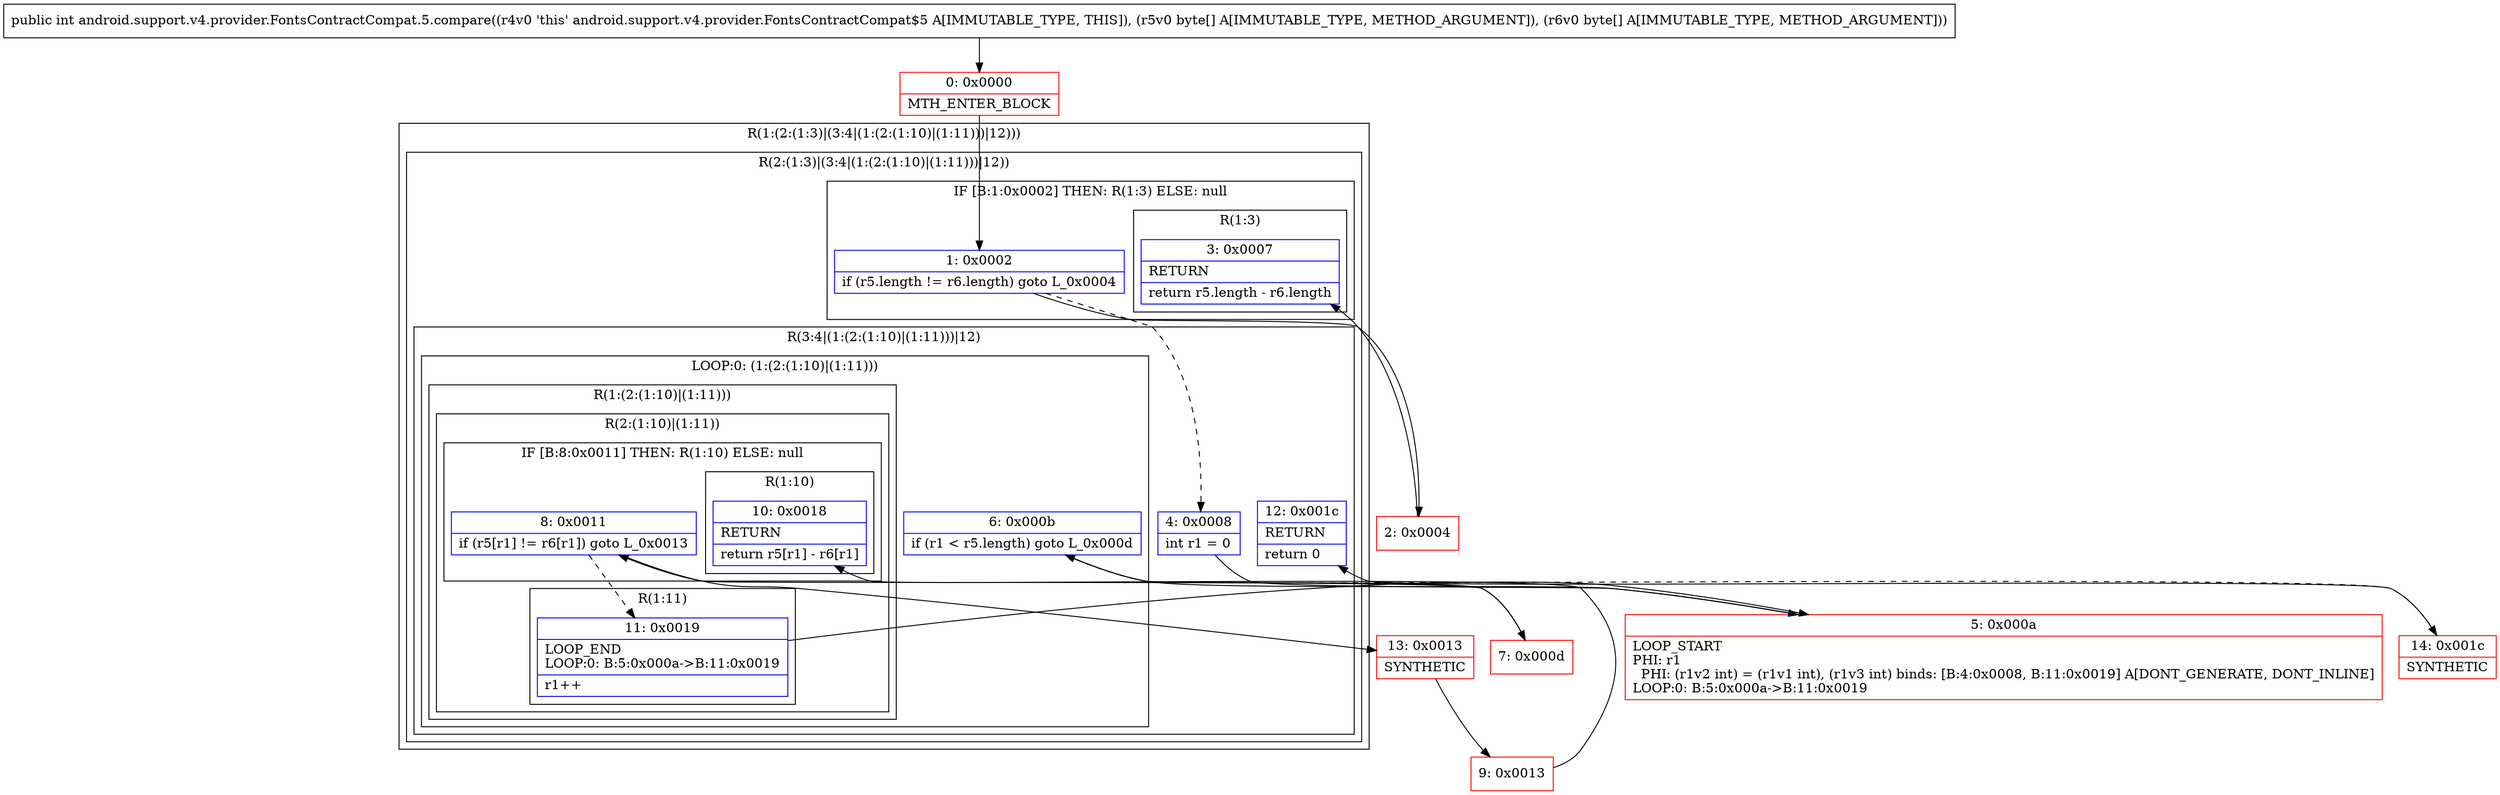 digraph "CFG forandroid.support.v4.provider.FontsContractCompat.5.compare([B[B)I" {
subgraph cluster_Region_1259680802 {
label = "R(1:(2:(1:3)|(3:4|(1:(2:(1:10)|(1:11)))|12)))";
node [shape=record,color=blue];
subgraph cluster_Region_1073859508 {
label = "R(2:(1:3)|(3:4|(1:(2:(1:10)|(1:11)))|12))";
node [shape=record,color=blue];
subgraph cluster_IfRegion_1585262478 {
label = "IF [B:1:0x0002] THEN: R(1:3) ELSE: null";
node [shape=record,color=blue];
Node_1 [shape=record,label="{1\:\ 0x0002|if (r5.length != r6.length) goto L_0x0004\l}"];
subgraph cluster_Region_1271864885 {
label = "R(1:3)";
node [shape=record,color=blue];
Node_3 [shape=record,label="{3\:\ 0x0007|RETURN\l|return r5.length \- r6.length\l}"];
}
}
subgraph cluster_Region_717859806 {
label = "R(3:4|(1:(2:(1:10)|(1:11)))|12)";
node [shape=record,color=blue];
Node_4 [shape=record,label="{4\:\ 0x0008|int r1 = 0\l}"];
subgraph cluster_LoopRegion_1222004492 {
label = "LOOP:0: (1:(2:(1:10)|(1:11)))";
node [shape=record,color=blue];
Node_6 [shape=record,label="{6\:\ 0x000b|if (r1 \< r5.length) goto L_0x000d\l}"];
subgraph cluster_Region_697931594 {
label = "R(1:(2:(1:10)|(1:11)))";
node [shape=record,color=blue];
subgraph cluster_Region_1728816550 {
label = "R(2:(1:10)|(1:11))";
node [shape=record,color=blue];
subgraph cluster_IfRegion_1469744933 {
label = "IF [B:8:0x0011] THEN: R(1:10) ELSE: null";
node [shape=record,color=blue];
Node_8 [shape=record,label="{8\:\ 0x0011|if (r5[r1] != r6[r1]) goto L_0x0013\l}"];
subgraph cluster_Region_820662611 {
label = "R(1:10)";
node [shape=record,color=blue];
Node_10 [shape=record,label="{10\:\ 0x0018|RETURN\l|return r5[r1] \- r6[r1]\l}"];
}
}
subgraph cluster_Region_2028444752 {
label = "R(1:11)";
node [shape=record,color=blue];
Node_11 [shape=record,label="{11\:\ 0x0019|LOOP_END\lLOOP:0: B:5:0x000a\-\>B:11:0x0019\l|r1++\l}"];
}
}
}
}
Node_12 [shape=record,label="{12\:\ 0x001c|RETURN\l|return 0\l}"];
}
}
}
Node_0 [shape=record,color=red,label="{0\:\ 0x0000|MTH_ENTER_BLOCK\l}"];
Node_2 [shape=record,color=red,label="{2\:\ 0x0004}"];
Node_5 [shape=record,color=red,label="{5\:\ 0x000a|LOOP_START\lPHI: r1 \l  PHI: (r1v2 int) = (r1v1 int), (r1v3 int) binds: [B:4:0x0008, B:11:0x0019] A[DONT_GENERATE, DONT_INLINE]\lLOOP:0: B:5:0x000a\-\>B:11:0x0019\l}"];
Node_7 [shape=record,color=red,label="{7\:\ 0x000d}"];
Node_9 [shape=record,color=red,label="{9\:\ 0x0013}"];
Node_13 [shape=record,color=red,label="{13\:\ 0x0013|SYNTHETIC\l}"];
Node_14 [shape=record,color=red,label="{14\:\ 0x001c|SYNTHETIC\l}"];
MethodNode[shape=record,label="{public int android.support.v4.provider.FontsContractCompat.5.compare((r4v0 'this' android.support.v4.provider.FontsContractCompat$5 A[IMMUTABLE_TYPE, THIS]), (r5v0 byte[] A[IMMUTABLE_TYPE, METHOD_ARGUMENT]), (r6v0 byte[] A[IMMUTABLE_TYPE, METHOD_ARGUMENT])) }"];
MethodNode -> Node_0;
Node_1 -> Node_2;
Node_1 -> Node_4[style=dashed];
Node_4 -> Node_5;
Node_6 -> Node_7;
Node_6 -> Node_14[style=dashed];
Node_8 -> Node_11[style=dashed];
Node_8 -> Node_13;
Node_11 -> Node_5;
Node_0 -> Node_1;
Node_2 -> Node_3;
Node_5 -> Node_6;
Node_7 -> Node_8;
Node_9 -> Node_10;
Node_13 -> Node_9;
Node_14 -> Node_12;
}

